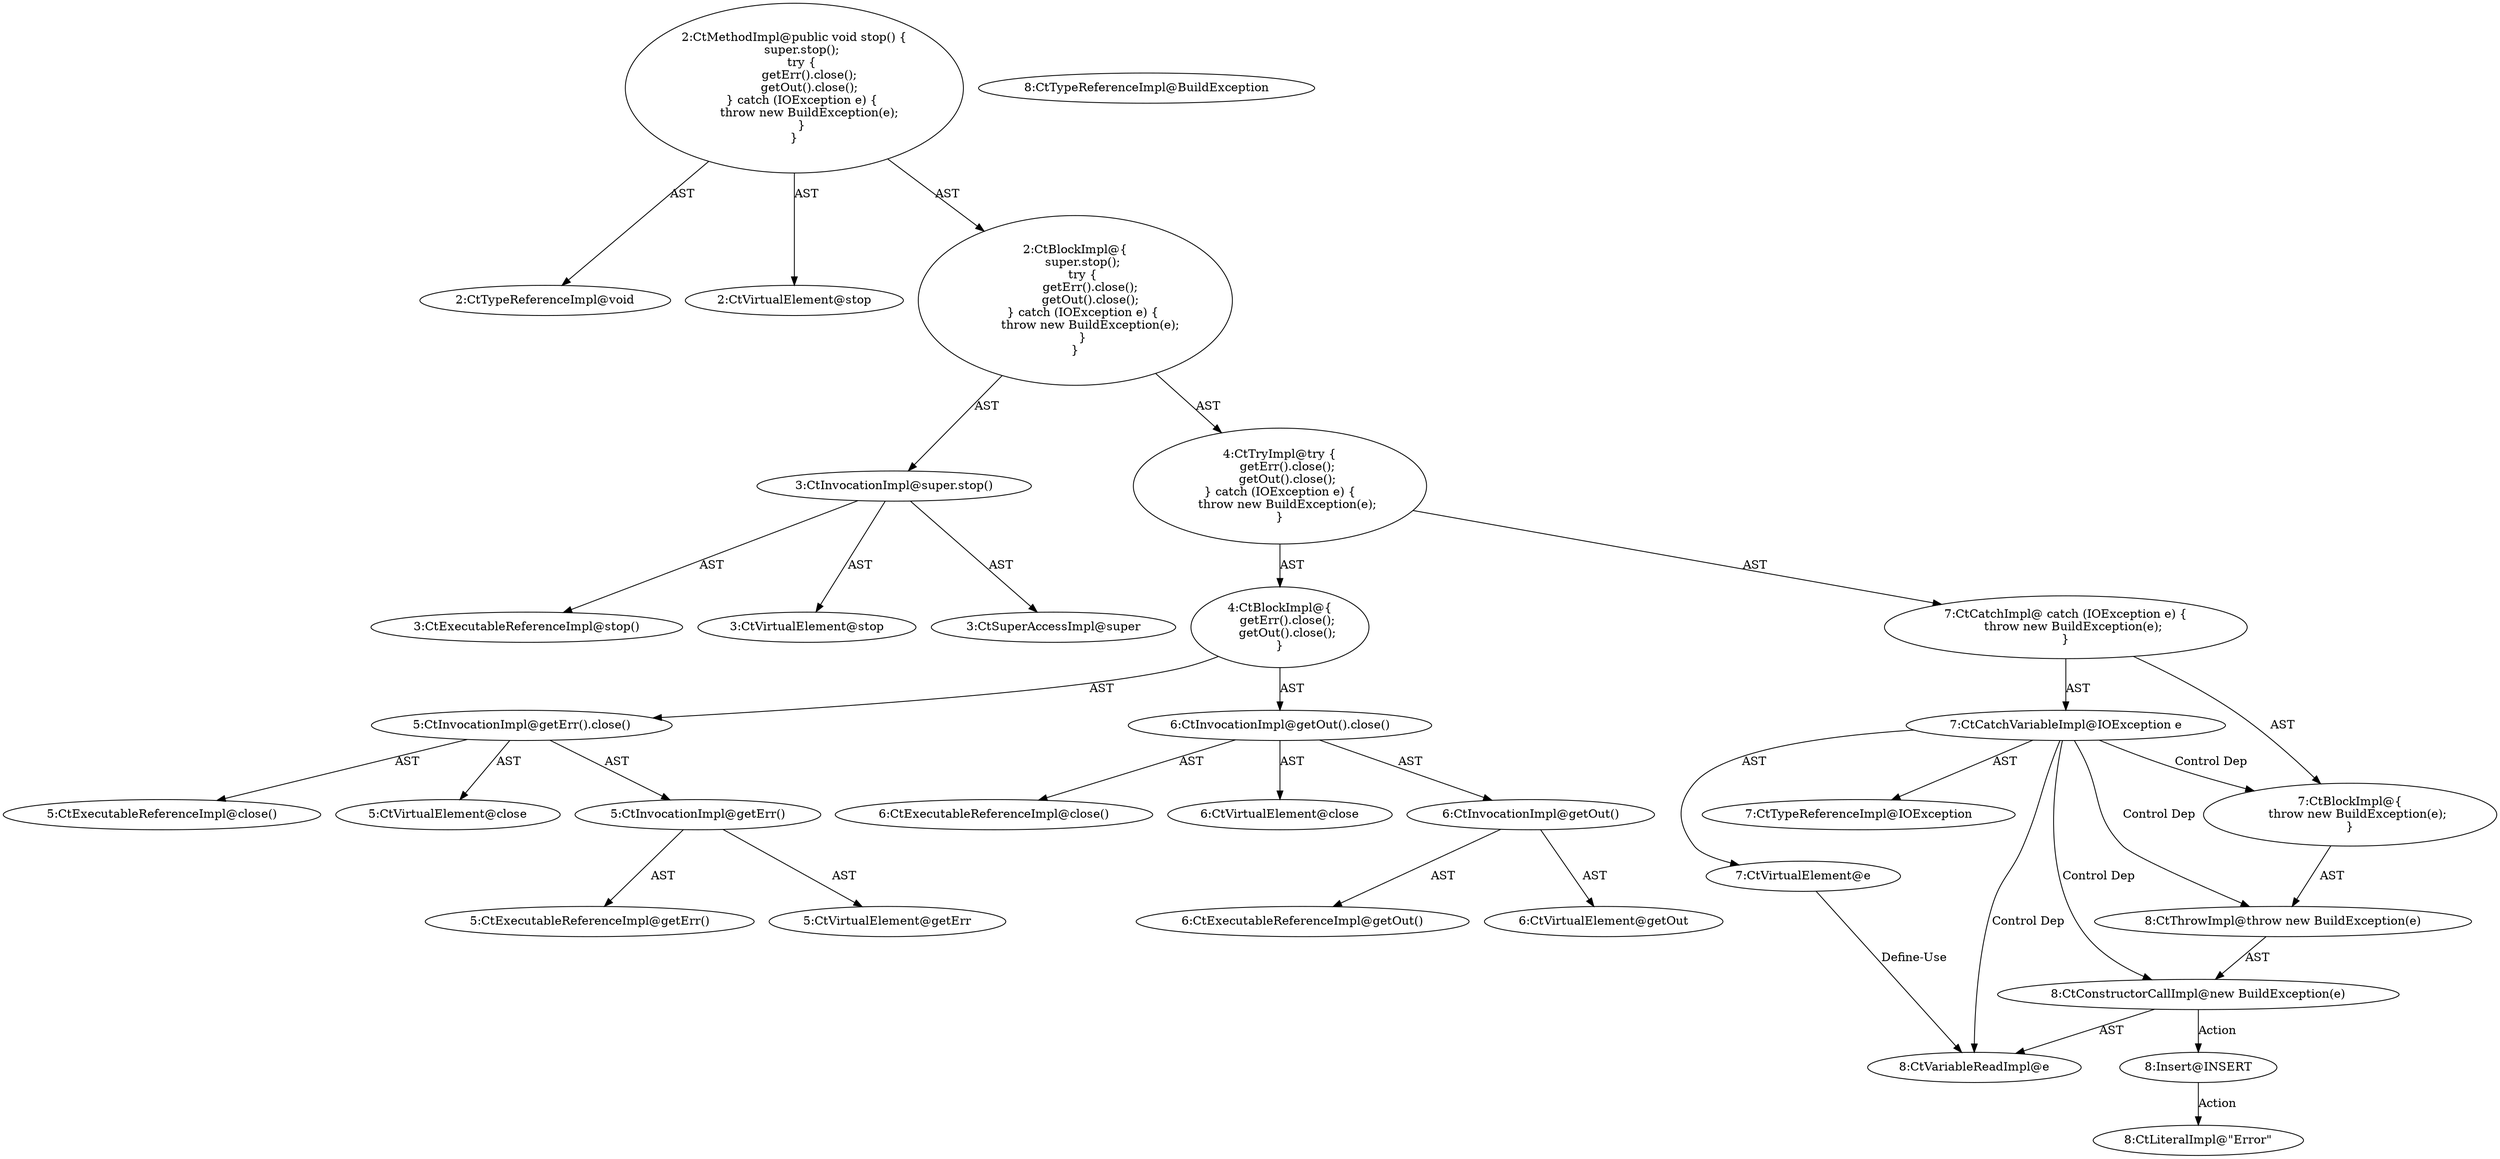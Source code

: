 digraph "stop#?" {
0 [label="2:CtTypeReferenceImpl@void" shape=ellipse]
1 [label="2:CtVirtualElement@stop" shape=ellipse]
2 [label="3:CtExecutableReferenceImpl@stop()" shape=ellipse]
3 [label="3:CtVirtualElement@stop" shape=ellipse]
4 [label="3:CtSuperAccessImpl@super" shape=ellipse]
5 [label="3:CtInvocationImpl@super.stop()" shape=ellipse]
6 [label="5:CtExecutableReferenceImpl@close()" shape=ellipse]
7 [label="5:CtVirtualElement@close" shape=ellipse]
8 [label="5:CtExecutableReferenceImpl@getErr()" shape=ellipse]
9 [label="5:CtVirtualElement@getErr" shape=ellipse]
10 [label="5:CtInvocationImpl@getErr()" shape=ellipse]
11 [label="5:CtInvocationImpl@getErr().close()" shape=ellipse]
12 [label="6:CtExecutableReferenceImpl@close()" shape=ellipse]
13 [label="6:CtVirtualElement@close" shape=ellipse]
14 [label="6:CtExecutableReferenceImpl@getOut()" shape=ellipse]
15 [label="6:CtVirtualElement@getOut" shape=ellipse]
16 [label="6:CtInvocationImpl@getOut()" shape=ellipse]
17 [label="6:CtInvocationImpl@getOut().close()" shape=ellipse]
18 [label="4:CtBlockImpl@\{
    getErr().close();
    getOut().close();
\}" shape=ellipse]
19 [label="7:CtVirtualElement@e" shape=ellipse]
20 [label="7:CtTypeReferenceImpl@IOException" shape=ellipse]
21 [label="7:CtCatchVariableImpl@IOException e" shape=ellipse]
22 [label="8:CtTypeReferenceImpl@BuildException" shape=ellipse]
23 [label="8:CtVariableReadImpl@e" shape=ellipse]
24 [label="8:CtConstructorCallImpl@new BuildException(e)" shape=ellipse]
25 [label="8:CtThrowImpl@throw new BuildException(e)" shape=ellipse]
26 [label="7:CtBlockImpl@\{
    throw new BuildException(e);
\}" shape=ellipse]
27 [label="7:CtCatchImpl@ catch (IOException e) \{
    throw new BuildException(e);
\}" shape=ellipse]
28 [label="4:CtTryImpl@try \{
    getErr().close();
    getOut().close();
\} catch (IOException e) \{
    throw new BuildException(e);
\}" shape=ellipse]
29 [label="2:CtBlockImpl@\{
    super.stop();
    try \{
        getErr().close();
        getOut().close();
    \} catch (IOException e) \{
        throw new BuildException(e);
    \}
\}" shape=ellipse]
30 [label="2:CtMethodImpl@public void stop() \{
    super.stop();
    try \{
        getErr().close();
        getOut().close();
    \} catch (IOException e) \{
        throw new BuildException(e);
    \}
\}" shape=ellipse]
31 [label="8:Insert@INSERT" shape=ellipse]
32 [label="8:CtLiteralImpl@\"Error\"" shape=ellipse]
5 -> 3 [label="AST"];
5 -> 4 [label="AST"];
5 -> 2 [label="AST"];
10 -> 9 [label="AST"];
10 -> 8 [label="AST"];
11 -> 7 [label="AST"];
11 -> 10 [label="AST"];
11 -> 6 [label="AST"];
16 -> 15 [label="AST"];
16 -> 14 [label="AST"];
17 -> 13 [label="AST"];
17 -> 16 [label="AST"];
17 -> 12 [label="AST"];
18 -> 11 [label="AST"];
18 -> 17 [label="AST"];
19 -> 23 [label="Define-Use"];
21 -> 19 [label="AST"];
21 -> 20 [label="AST"];
21 -> 26 [label="Control Dep"];
21 -> 25 [label="Control Dep"];
21 -> 24 [label="Control Dep"];
21 -> 23 [label="Control Dep"];
24 -> 23 [label="AST"];
24 -> 31 [label="Action"];
25 -> 24 [label="AST"];
26 -> 25 [label="AST"];
27 -> 21 [label="AST"];
27 -> 26 [label="AST"];
28 -> 18 [label="AST"];
28 -> 27 [label="AST"];
29 -> 5 [label="AST"];
29 -> 28 [label="AST"];
30 -> 1 [label="AST"];
30 -> 0 [label="AST"];
30 -> 29 [label="AST"];
31 -> 32 [label="Action"];
}